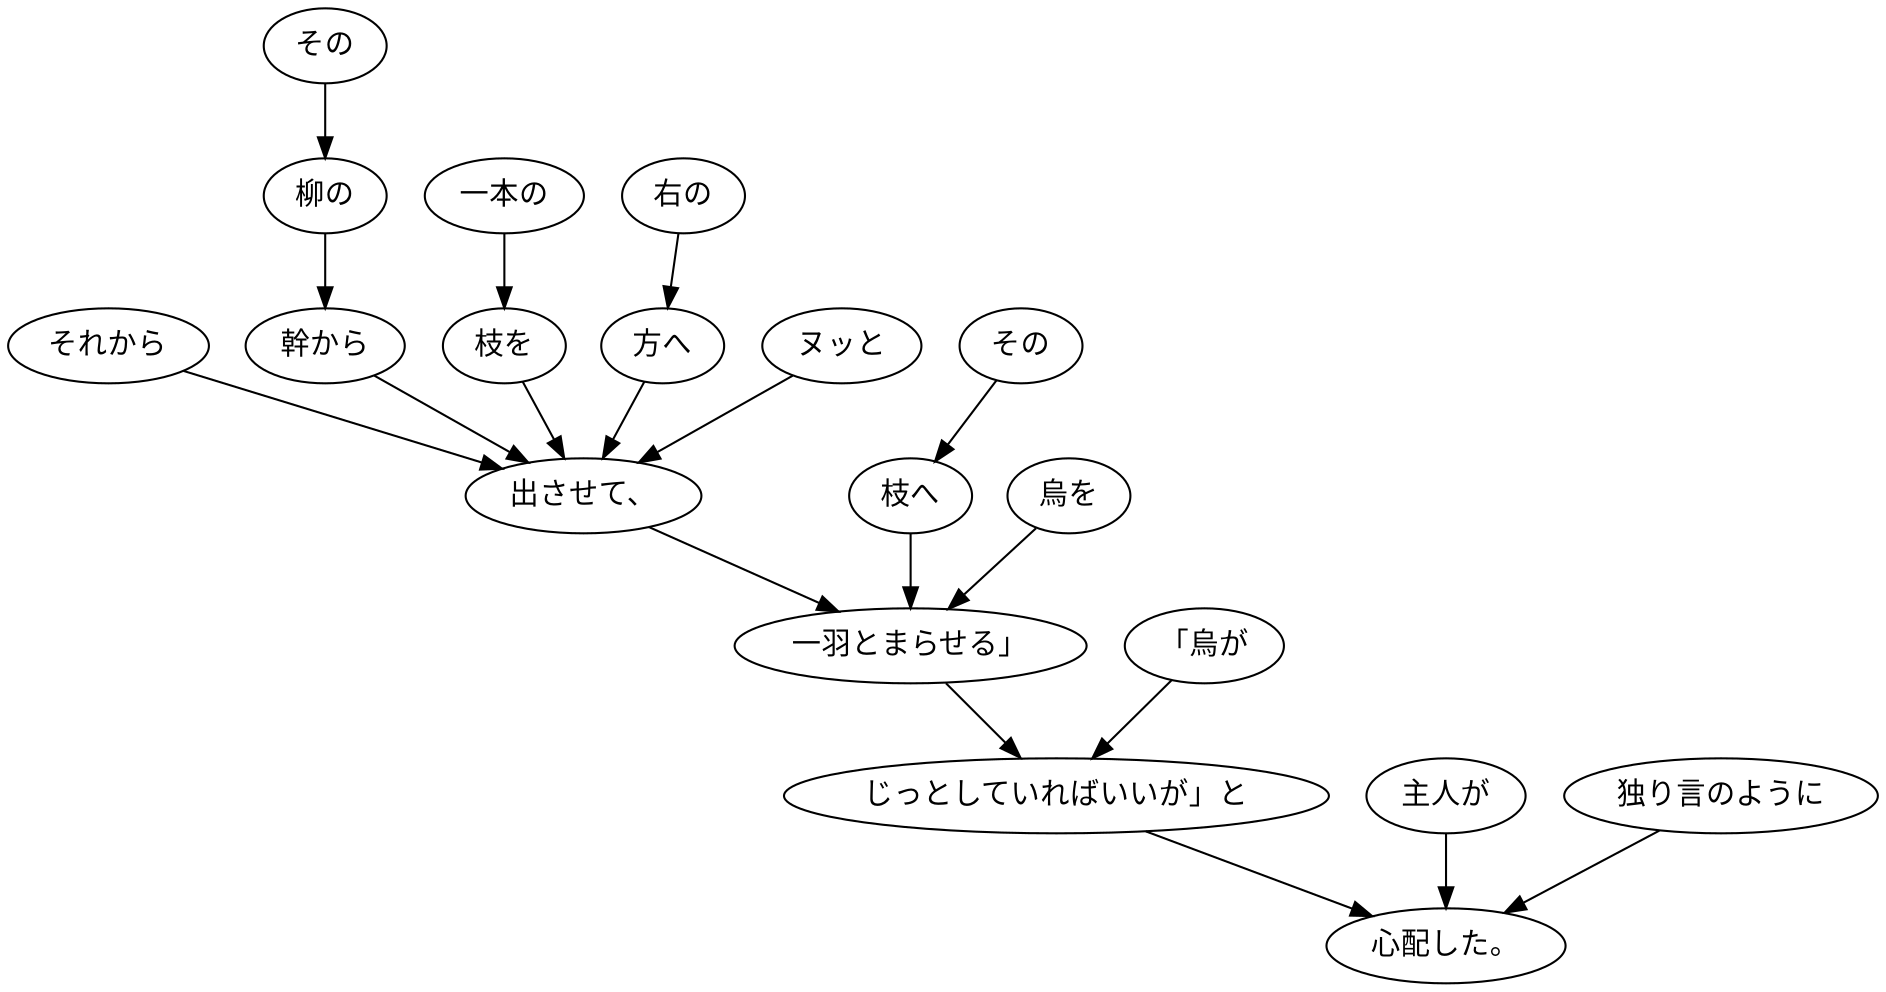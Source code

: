 digraph graph3769 {
	node0 [label="それから"];
	node1 [label="その"];
	node2 [label="柳の"];
	node3 [label="幹から"];
	node4 [label="一本の"];
	node5 [label="枝を"];
	node6 [label="右の"];
	node7 [label="方へ"];
	node8 [label="ヌッと"];
	node9 [label="出させて、"];
	node10 [label="その"];
	node11 [label="枝へ"];
	node12 [label="烏を"];
	node13 [label="一羽とまらせる」"];
	node14 [label="「烏が"];
	node15 [label="じっとしていればいいが」と"];
	node16 [label="主人が"];
	node17 [label="独り言のように"];
	node18 [label="心配した。"];
	node0 -> node9;
	node1 -> node2;
	node2 -> node3;
	node3 -> node9;
	node4 -> node5;
	node5 -> node9;
	node6 -> node7;
	node7 -> node9;
	node8 -> node9;
	node9 -> node13;
	node10 -> node11;
	node11 -> node13;
	node12 -> node13;
	node13 -> node15;
	node14 -> node15;
	node15 -> node18;
	node16 -> node18;
	node17 -> node18;
}
